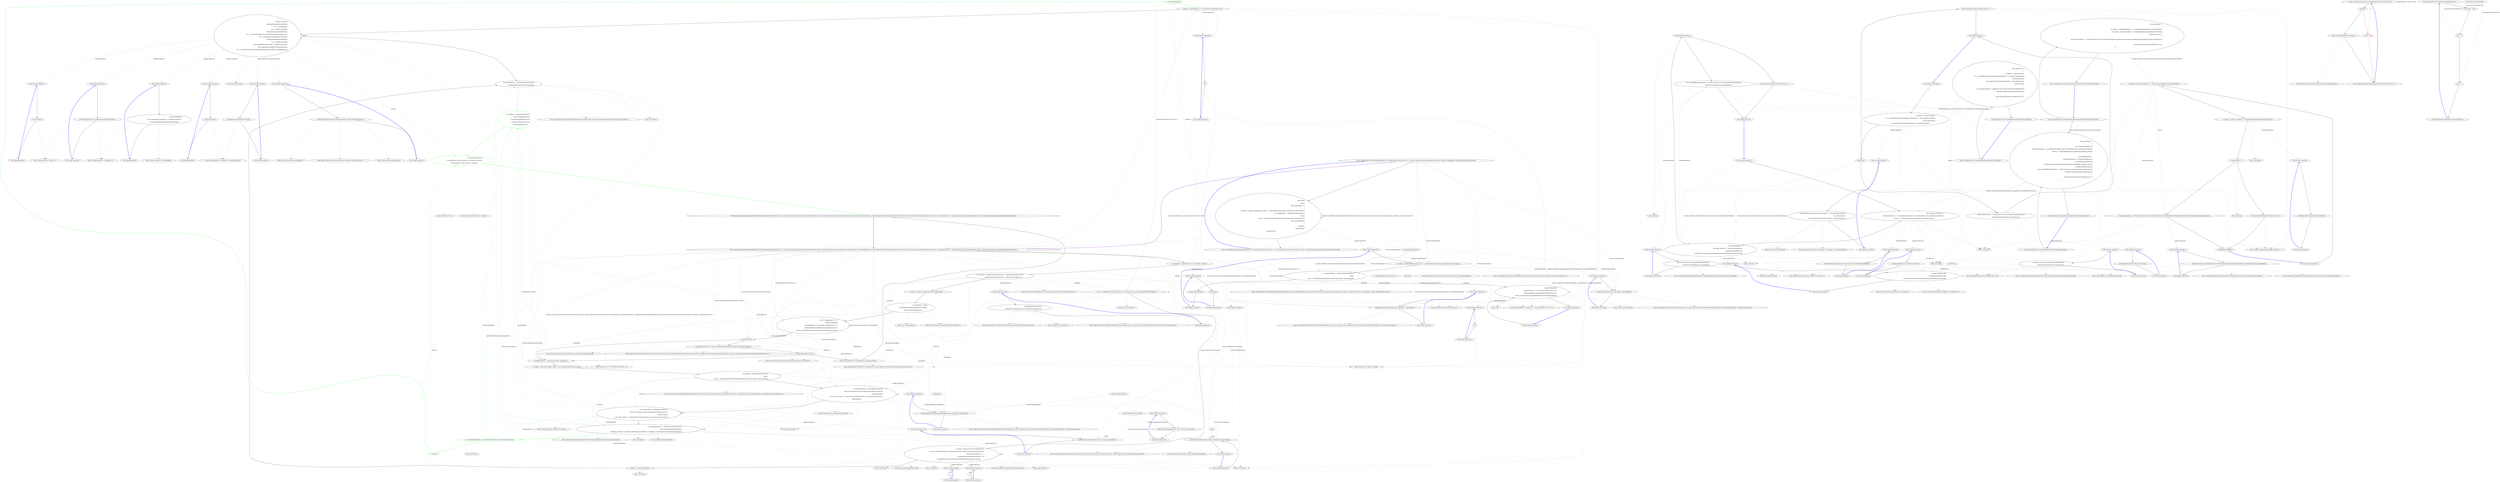 digraph  {
d36 [cluster="CommandLine.Core.InstanceBuilder.Build<T>(CSharpx.Maybe<System.Func<T>>, System.Func<System.Collections.Generic.IEnumerable<string>, System.Collections.Generic.IEnumerable<CommandLine.Core.OptionSpecification>, RailwaySharp.ErrorHandling.Result<System.Collections.Generic.IEnumerable<CommandLine.Core.Token>, CommandLine.Error>>, System.Collections.Generic.IEnumerable<string>, System.StringComparer, System.Globalization.CultureInfo)", color=green, community=0, label="0: typeInfo.IsMutable()", span="95-95"];
d19 [cluster="CommandLine.Core.InstanceBuilder.Build<T>(CSharpx.Maybe<System.Func<T>>, System.Func<System.Collections.Generic.IEnumerable<string>, System.Collections.Generic.IEnumerable<CommandLine.Core.OptionSpecification>, RailwaySharp.ErrorHandling.Result<System.Collections.Generic.IEnumerable<CommandLine.Core.Token>, CommandLine.Error>>, System.Collections.Generic.IEnumerable<string>, System.StringComparer, System.Globalization.CultureInfo)", label="var typeInfo = factory.Return(f => f().GetType(), typeof(T))", span="43-43"];
d35 [cluster="CommandLine.Core.InstanceBuilder.Build<T>(CSharpx.Maybe<System.Func<T>>, System.Func<System.Collections.Generic.IEnumerable<string>, System.Collections.Generic.IEnumerable<CommandLine.Core.OptionSpecification>, RailwaySharp.ErrorHandling.Result<System.Collections.Generic.IEnumerable<CommandLine.Core.Token>, CommandLine.Error>>, System.Collections.Generic.IEnumerable<string>, System.StringComparer, System.Globalization.CultureInfo)", color=green, community=0, label="2: T instance", span="94-94"];
d37 [cluster="CommandLine.Core.InstanceBuilder.Build<T>(CSharpx.Maybe<System.Func<T>>, System.Func<System.Collections.Generic.IEnumerable<string>, System.Collections.Generic.IEnumerable<CommandLine.Core.OptionSpecification>, RailwaySharp.ErrorHandling.Result<System.Collections.Generic.IEnumerable<CommandLine.Core.Token>, CommandLine.Error>>, System.Collections.Generic.IEnumerable<string>, System.StringComparer, System.Globalization.CultureInfo)", label="instance = factory.Return(f => f(), Activator.CreateInstance<T>())", span="97-97"];
d39 [cluster="CommandLine.Core.InstanceBuilder.Build<T>(CSharpx.Maybe<System.Func<T>>, System.Func<System.Collections.Generic.IEnumerable<string>, System.Collections.Generic.IEnumerable<CommandLine.Core.OptionSpecification>, RailwaySharp.ErrorHandling.Result<System.Collections.Generic.IEnumerable<CommandLine.Core.Token>, CommandLine.Error>>, System.Collections.Generic.IEnumerable<string>, System.StringComparer, System.Globalization.CultureInfo)", label="var ctor = typeInfo.GetConstructor((from sp in specProps select sp.Property.PropertyType).ToArray())", span="113-113"];
d64 [cluster="System.Type.IsMutable()", label="Entry System.Type.IsMutable()", span="115-115"];
d43 [cluster="CommandLine.Core.InstanceBuilder.Build<T>(CSharpx.Maybe<System.Func<T>>, System.Func<System.Collections.Generic.IEnumerable<string>, System.Collections.Generic.IEnumerable<CommandLine.Core.OptionSpecification>, RailwaySharp.ErrorHandling.Result<System.Collections.Generic.IEnumerable<CommandLine.Core.Token>, CommandLine.Error>>, System.Collections.Generic.IEnumerable<string>, System.StringComparer, System.Globalization.CultureInfo)", color=green, community=0, label="1: var allErrors = tokenizerResult.Errors\r\n                .Concat(missingValueErrors)\r\n                .Concat(optionSpecProps.Errors)\r\n                .Concat(valueSpecProps.Errors)\r\n                .Concat(validationErrors)", span="125-129"];
d28 [cluster="CommandLine.Core.InstanceBuilder.Build<T>(CSharpx.Maybe<System.Func<T>>, System.Func<System.Collections.Generic.IEnumerable<string>, System.Collections.Generic.IEnumerable<CommandLine.Core.OptionSpecification>, RailwaySharp.ErrorHandling.Result<System.Collections.Generic.IEnumerable<CommandLine.Core.Token>, CommandLine.Error>>, System.Collections.Generic.IEnumerable<string>, System.StringComparer, System.Globalization.CultureInfo)", label="var tokenizerResult = tokenizer(arguments, optionSpecs)", span="69-69"];
d31 [cluster="CommandLine.Core.InstanceBuilder.Build<T>(CSharpx.Maybe<System.Func<T>>, System.Func<System.Collections.Generic.IEnumerable<string>, System.Collections.Generic.IEnumerable<CommandLine.Core.OptionSpecification>, RailwaySharp.ErrorHandling.Result<System.Collections.Generic.IEnumerable<CommandLine.Core.Token>, CommandLine.Error>>, System.Collections.Generic.IEnumerable<string>, System.StringComparer, System.Globalization.CultureInfo)", label="var optionSpecProps = OptionMapper.MapValues(\r\n                (from pt in specProps where pt.Specification.IsOption() select pt),\r\n                partitions.Options,\r\n                (vals, type, isScalar) => TypeConverter.ChangeType(vals, type, isScalar, parsingCulture),\r\n                nameComparer)", span="77-81"];
d32 [cluster="CommandLine.Core.InstanceBuilder.Build<T>(CSharpx.Maybe<System.Func<T>>, System.Func<System.Collections.Generic.IEnumerable<string>, System.Collections.Generic.IEnumerable<CommandLine.Core.OptionSpecification>, RailwaySharp.ErrorHandling.Result<System.Collections.Generic.IEnumerable<CommandLine.Core.Token>, CommandLine.Error>>, System.Collections.Generic.IEnumerable<string>, System.StringComparer, System.Globalization.CultureInfo)", label="var valueSpecProps = ValueMapper.MapValues(\r\n                (from pt in specProps where pt.Specification.IsValue() select pt),\r\n                    partitions.Values,\r\n                (vals, type, isScalar) => TypeConverter.ChangeType(vals, type, isScalar, parsingCulture))", span="83-86"];
d33 [cluster="CommandLine.Core.InstanceBuilder.Build<T>(CSharpx.Maybe<System.Func<T>>, System.Func<System.Collections.Generic.IEnumerable<string>, System.Collections.Generic.IEnumerable<CommandLine.Core.OptionSpecification>, RailwaySharp.ErrorHandling.Result<System.Collections.Generic.IEnumerable<CommandLine.Core.Token>, CommandLine.Error>>, System.Collections.Generic.IEnumerable<string>, System.StringComparer, System.Globalization.CultureInfo)", label="var missingValueErrors = from token in partitions.Errors\r\n                                     select new MissingValueOptionError(\r\n                                         optionSpecs.Single(o => token.Text.MatchName(o.ShortName, o.LongName, nameComparer)).FromOptionSpecification())", span="88-90"];
d42 [cluster="CommandLine.Core.InstanceBuilder.Build<T>(CSharpx.Maybe<System.Func<T>>, System.Func<System.Collections.Generic.IEnumerable<string>, System.Collections.Generic.IEnumerable<CommandLine.Core.OptionSpecification>, RailwaySharp.ErrorHandling.Result<System.Collections.Generic.IEnumerable<CommandLine.Core.Token>, CommandLine.Error>>, System.Collections.Generic.IEnumerable<string>, System.StringComparer, System.Globalization.CultureInfo)", label="var validationErrors = specPropsWithValue.Validate(\r\n                SpecificationPropertyRules.Lookup(tokens))", span="122-123"];
d44 [cluster="CommandLine.Core.InstanceBuilder.Build<T>(CSharpx.Maybe<System.Func<T>>, System.Func<System.Collections.Generic.IEnumerable<string>, System.Collections.Generic.IEnumerable<CommandLine.Core.OptionSpecification>, RailwaySharp.ErrorHandling.Result<System.Collections.Generic.IEnumerable<CommandLine.Core.Token>, CommandLine.Error>>, System.Collections.Generic.IEnumerable<string>, System.StringComparer, System.Globalization.CultureInfo)", color=green, community=0, label="0: return allErrors.Any()\r\n                ? (ParserResult<T>)new NotParsed<T>(instance, allErrors)\r\n                : (ParserResult<T>)new Parsed<T>(instance);", span="131-133"];
d63 [cluster="Unk.Concat", label="Entry Unk.Concat", span=""];
d34 [cluster="CommandLine.Core.InstanceBuilder.Build<T>(CSharpx.Maybe<System.Func<T>>, System.Func<System.Collections.Generic.IEnumerable<string>, System.Collections.Generic.IEnumerable<CommandLine.Core.OptionSpecification>, RailwaySharp.ErrorHandling.Result<System.Collections.Generic.IEnumerable<CommandLine.Core.Token>, CommandLine.Error>>, System.Collections.Generic.IEnumerable<string>, System.StringComparer, System.Globalization.CultureInfo)", color=green, community=0, label="0: var specPropsWithValue = optionSpecProps.Value.Concat(valueSpecProps.Value)", span="92-92"];
d38 [cluster="CommandLine.Core.InstanceBuilder.Build<T>(CSharpx.Maybe<System.Func<T>>, System.Func<System.Collections.Generic.IEnumerable<string>, System.Collections.Generic.IEnumerable<CommandLine.Core.OptionSpecification>, RailwaySharp.ErrorHandling.Result<System.Collections.Generic.IEnumerable<CommandLine.Core.Token>, CommandLine.Error>>, System.Collections.Generic.IEnumerable<string>, System.StringComparer, System.Globalization.CultureInfo)", label="instance = instance\r\n                    .SetProperties(specPropsWithValue,\r\n                        sp => sp.Value.IsJust(),\r\n                        sp => sp.Value.FromJust())\r\n                    .SetProperties(specPropsWithValue,\r\n                        sp => sp.Value.IsNothing() && sp.Specification.DefaultValue.IsJust(),\r\n                        sp => sp.Specification.DefaultValue.FromJust())\r\n                    .SetProperties(specPropsWithValue,\r\n                        sp => sp.Value.IsNothing()\r\n                            && sp.Specification.TargetType == TargetType.Sequence\r\n                            && sp.Specification.DefaultValue.MatchNothing(),\r\n                        sp => sp.Property.PropertyType.GetGenericArguments().Single().CreateEmptyArray())", span="98-109"];
d40 [cluster="CommandLine.Core.InstanceBuilder.Build<T>(CSharpx.Maybe<System.Func<T>>, System.Func<System.Collections.Generic.IEnumerable<string>, System.Collections.Generic.IEnumerable<CommandLine.Core.OptionSpecification>, RailwaySharp.ErrorHandling.Result<System.Collections.Generic.IEnumerable<CommandLine.Core.Token>, CommandLine.Error>>, System.Collections.Generic.IEnumerable<string>, System.StringComparer, System.Globalization.CultureInfo)", label="var values = (from prms in ctor.GetParameters()\r\n                              join sp in specPropsWithValue on prms.Name.ToLower() equals sp.Property.Name.ToLower()\r\n                              select sp.Value.Return(v => v,\r\n                                    sp.Specification.DefaultValue.Return(d => d,\r\n                                        sp.Specification.ConversionType.CreateDefaultForImmutable()))).ToArray()", span="114-118"];
d41 [cluster="CommandLine.Core.InstanceBuilder.Build<T>(CSharpx.Maybe<System.Func<T>>, System.Func<System.Collections.Generic.IEnumerable<string>, System.Collections.Generic.IEnumerable<CommandLine.Core.OptionSpecification>, RailwaySharp.ErrorHandling.Result<System.Collections.Generic.IEnumerable<CommandLine.Core.Token>, CommandLine.Error>>, System.Collections.Generic.IEnumerable<string>, System.StringComparer, System.Globalization.CultureInfo)", label="instance = (T)ctor.Invoke(values)", span="119-119"];
d45 [cluster="CommandLine.Core.InstanceBuilder.Build<T>(CSharpx.Maybe<System.Func<T>>, System.Func<System.Collections.Generic.IEnumerable<string>, System.Collections.Generic.IEnumerable<CommandLine.Core.OptionSpecification>, RailwaySharp.ErrorHandling.Result<System.Collections.Generic.IEnumerable<CommandLine.Core.Token>, CommandLine.Error>>, System.Collections.Generic.IEnumerable<string>, System.StringComparer, System.Globalization.CultureInfo)", label="Exit CommandLine.Core.InstanceBuilder.Build<T>(CSharpx.Maybe<System.Func<T>>, System.Func<System.Collections.Generic.IEnumerable<string>, System.Collections.Generic.IEnumerable<CommandLine.Core.OptionSpecification>, RailwaySharp.ErrorHandling.Result<System.Collections.Generic.IEnumerable<CommandLine.Core.Token>, CommandLine.Error>>, System.Collections.Generic.IEnumerable<string>, System.StringComparer, System.Globalization.CultureInfo)", span="36-36"];
d77 [cluster="Unk.Any", label="Entry Unk.Any", span=""];
d78 [cluster="NotParsed<T>.cstr", label="Entry NotParsed<T>.cstr", span=""];
d79 [cluster="CommandLine.Parsed<T>.Parsed(T)", label="Entry CommandLine.Parsed<T>.Parsed(T)", span="72-72"];
d3 [cluster="CommandLine.Core.InstanceBuilder.Build<T>(CSharpx.Maybe<System.Func<T>>, System.Func<System.Collections.Generic.IEnumerable<string>, System.Collections.Generic.IEnumerable<CommandLine.Core.OptionSpecification>, RailwaySharp.ErrorHandling.Result<System.Collections.Generic.IEnumerable<CommandLine.Core.Token>, CommandLine.Error>>, System.Collections.Generic.IEnumerable<string>, System.StringComparer, System.Globalization.CultureInfo)", label="Entry CommandLine.Core.InstanceBuilder.Build<T>(CSharpx.Maybe<System.Func<T>>, System.Func<System.Collections.Generic.IEnumerable<string>, System.Collections.Generic.IEnumerable<CommandLine.Core.OptionSpecification>, RailwaySharp.ErrorHandling.Result<System.Collections.Generic.IEnumerable<CommandLine.Core.Token>, CommandLine.Error>>, System.Collections.Generic.IEnumerable<string>, System.StringComparer, System.Globalization.CultureInfo)", span="36-36"];
d20 [cluster="CommandLine.Core.InstanceBuilder.Build<T>(CSharpx.Maybe<System.Func<T>>, System.Func<System.Collections.Generic.IEnumerable<string>, System.Collections.Generic.IEnumerable<CommandLine.Core.OptionSpecification>, RailwaySharp.ErrorHandling.Result<System.Collections.Generic.IEnumerable<CommandLine.Core.Token>, CommandLine.Error>>, System.Collections.Generic.IEnumerable<string>, System.StringComparer, System.Globalization.CultureInfo)", label="var specProps = typeInfo.GetSpecifications(pi => SpecificationProperty.Create(\r\n                    Specification.FromProperty(pi), pi, Maybe.Nothing<object>()))", span="45-46"];
d46 [cluster="CSharpx.Maybe<T1>.Return<T1, T2>(System.Func<T1, T2>, T2)", label="Entry CSharpx.Maybe<T1>.Return<T1, T2>(System.Func<T1, T2>, T2)", span="126-126"];
d80 [cluster="lambda expression", label="Entry lambda expression", span="43-43"];
d65 [cluster="System.Activator.CreateInstance<T>()", label="Entry System.Activator.CreateInstance<T>()", span="0-0"];
d112 [cluster="lambda expression", label="Entry lambda expression", span="97-97"];
d67 [cluster="Unk.ToArray", label="Entry Unk.ToArray", span=""];
d68 [cluster="Unk.GetConstructor", label="Entry Unk.GetConstructor", span=""];
d91 [cluster="lambda expression", label="typeof(T).IsMutable()\r\n                    ? factory.Return(f => f(), Activator.CreateInstance<T>())\r\n                    : ReflectionHelper.CreateDefaultImmutableInstance<T>(\r\n                        (from p in specProps select p.Specification.ConversionType).ToArray())", span="55-58"];
d24 [cluster="CommandLine.Core.InstanceBuilder.Build<T>(CSharpx.Maybe<System.Func<T>>, System.Func<System.Collections.Generic.IEnumerable<string>, System.Collections.Generic.IEnumerable<CommandLine.Core.OptionSpecification>, RailwaySharp.ErrorHandling.Result<System.Collections.Generic.IEnumerable<CommandLine.Core.Token>, CommandLine.Error>>, System.Collections.Generic.IEnumerable<string>, System.StringComparer, System.Globalization.CultureInfo)", label="arguments.Any()", span="60-60"];
d22 [cluster="CommandLine.Core.InstanceBuilder.Build<T>(CSharpx.Maybe<System.Func<T>>, System.Func<System.Collections.Generic.IEnumerable<string>, System.Collections.Generic.IEnumerable<CommandLine.Core.OptionSpecification>, RailwaySharp.ErrorHandling.Result<System.Collections.Generic.IEnumerable<CommandLine.Core.Token>, CommandLine.Error>>, System.Collections.Generic.IEnumerable<string>, System.StringComparer, System.Globalization.CultureInfo)", label="var optionSpecs = specs\r\n                .ThrowingValidate(SpecificationGuards.Lookup)\r\n                .OfType<OptionSpecification>()", span="50-52"];
d26 [cluster="CommandLine.Core.InstanceBuilder.Build<T>(CSharpx.Maybe<System.Func<T>>, System.Func<System.Collections.Generic.IEnumerable<string>, System.Collections.Generic.IEnumerable<CommandLine.Core.OptionSpecification>, RailwaySharp.ErrorHandling.Result<System.Collections.Generic.IEnumerable<CommandLine.Core.Token>, CommandLine.Error>>, System.Collections.Generic.IEnumerable<string>, System.StringComparer, System.Globalization.CultureInfo)", label="preprocessorErrors.Any()", span="63-63"];
d29 [cluster="CommandLine.Core.InstanceBuilder.Build<T>(CSharpx.Maybe<System.Func<T>>, System.Func<System.Collections.Generic.IEnumerable<string>, System.Collections.Generic.IEnumerable<CommandLine.Core.OptionSpecification>, RailwaySharp.ErrorHandling.Result<System.Collections.Generic.IEnumerable<CommandLine.Core.Token>, CommandLine.Error>>, System.Collections.Generic.IEnumerable<string>, System.StringComparer, System.Globalization.CultureInfo)", label="var tokens = ((Ok<IEnumerable<Token>, Error>)tokenizerResult).Value.Success", span="71-71"];
d55 [cluster="System.Func<T1, T2, TResult>.Invoke(T1, T2)", label="Entry System.Func<T1, T2, TResult>.Invoke(T1, T2)", span="0-0"];
d30 [cluster="CommandLine.Core.InstanceBuilder.Build<T>(CSharpx.Maybe<System.Func<T>>, System.Func<System.Collections.Generic.IEnumerable<string>, System.Collections.Generic.IEnumerable<CommandLine.Core.OptionSpecification>, RailwaySharp.ErrorHandling.Result<System.Collections.Generic.IEnumerable<CommandLine.Core.Token>, CommandLine.Error>>, System.Collections.Generic.IEnumerable<string>, System.StringComparer, System.Globalization.CultureInfo)", label="var partitions = TokenPartitioner.Partition(\r\n                tokens,\r\n                name => TypeLookup.FindTypeDescriptorAndSibling(name, optionSpecs, nameComparer))", span="73-75"];
d57 [cluster="CommandLine.Core.Specification.IsOption()", label="Entry CommandLine.Core.Specification.IsOption()", span="10-10"];
d58 [cluster="Unk.MapValues", label="Entry Unk.MapValues", span=""];
d101 [cluster="lambda expression", label="Entry lambda expression", span="80-80"];
d59 [cluster="CommandLine.Core.Specification.IsValue()", label="Entry CommandLine.Core.Specification.IsValue()", span="15-15"];
d105 [cluster="lambda expression", label="Entry lambda expression", span="86-86"];
d60 [cluster="CommandLine.MissingValueOptionError.MissingValueOptionError(CommandLine.NameInfo)", label="Entry CommandLine.MissingValueOptionError.MissingValueOptionError(CommandLine.NameInfo)", span="269-269"];
d61 [cluster="Unk.Single", label="Entry Unk.Single", span=""];
d62 [cluster="Unk.FromOptionSpecification", label="Entry Unk.FromOptionSpecification", span=""];
d108 [cluster="lambda expression", label="Entry lambda expression", span="90-90"];
d109 [cluster="lambda expression", label="token.Text.MatchName(o.ShortName, o.LongName, nameComparer)", span="90-90"];
d75 [cluster="CommandLine.Core.SpecificationPropertyRules.Lookup(System.Collections.Generic.IEnumerable<CommandLine.Core.Token>)", label="Entry CommandLine.Core.SpecificationPropertyRules.Lookup(System.Collections.Generic.IEnumerable<CommandLine.Core.Token>)", span="12-12"];
d76 [cluster="Unk.Validate", label="Entry Unk.Validate", span=""];
d66 [cluster="Unk.SetProperties", label="Entry Unk.SetProperties", span=""];
d115 [cluster="lambda expression", label="Entry lambda expression", span="100-100"];
d119 [cluster="lambda expression", label="Entry lambda expression", span="101-101"];
d123 [cluster="lambda expression", label="Entry lambda expression", span="103-103"];
d127 [cluster="lambda expression", label="Entry lambda expression", span="104-104"];
d130 [cluster="lambda expression", label="Entry lambda expression", span="106-108"];
d134 [cluster="lambda expression", label="Entry lambda expression", span="109-109"];
d69 [cluster="System.Reflection.MethodBase.GetParameters()", label="Entry System.Reflection.MethodBase.GetParameters()", span="0-0"];
d70 [cluster="string.ToLower()", label="Entry string.ToLower()", span="0-0"];
d71 [cluster="Unk.ToLower", label="Entry Unk.ToLower", span=""];
d72 [cluster="Unk.CreateDefaultForImmutable", label="Entry Unk.CreateDefaultForImmutable", span=""];
d73 [cluster="Unk.Return", label="Entry Unk.Return", span=""];
d140 [cluster="lambda expression", label="Entry lambda expression", span="116-116"];
d143 [cluster="lambda expression", label="Entry lambda expression", span="117-117"];
d74 [cluster="Unk.Invoke", label="Entry Unk.Invoke", span=""];
d27 [cluster="CommandLine.Core.InstanceBuilder.Build<T>(CSharpx.Maybe<System.Func<T>>, System.Func<System.Collections.Generic.IEnumerable<string>, System.Collections.Generic.IEnumerable<CommandLine.Core.OptionSpecification>, RailwaySharp.ErrorHandling.Result<System.Collections.Generic.IEnumerable<CommandLine.Core.Token>, CommandLine.Error>>, System.Collections.Generic.IEnumerable<string>, System.StringComparer, System.Globalization.CultureInfo)", label="return new NotParsed<T>(makeDefault(), preprocessorErrors);", span="65-65"];
d0 [cluster="CommandLine.Core.InstanceBuilder.Build<T>(CSharpx.Maybe<System.Func<T>>, System.Collections.Generic.IEnumerable<string>, System.StringComparer, System.Globalization.CultureInfo)", label="Entry CommandLine.Core.InstanceBuilder.Build<T>(CSharpx.Maybe<System.Func<T>>, System.Collections.Generic.IEnumerable<string>, System.StringComparer, System.Globalization.CultureInfo)", span="15-15"];
d1 [cluster="CommandLine.Core.InstanceBuilder.Build<T>(CSharpx.Maybe<System.Func<T>>, System.Collections.Generic.IEnumerable<string>, System.StringComparer, System.Globalization.CultureInfo)", label="return Build(\r\n                factory,\r\n                (args, optionSpecs) =>\r\n                    {\r\n                        var tokens = Tokenizer.Tokenize(args, name => NameLookup.Contains(name, optionSpecs, nameComparer));\r\n                        var explodedTokens = Tokenizer.ExplodeOptionList(\r\n                            tokens,\r\n                            name => NameLookup.HavingSeparator(name, optionSpecs, nameComparer));\r\n                        return explodedTokens;\r\n                    },\r\n                arguments,\r\n                nameComparer,\r\n                parsingCulture);", span="21-33"];
d23 [cluster="CommandLine.Core.InstanceBuilder.Build<T>(CSharpx.Maybe<System.Func<T>>, System.Func<System.Collections.Generic.IEnumerable<string>, System.Collections.Generic.IEnumerable<CommandLine.Core.OptionSpecification>, RailwaySharp.ErrorHandling.Result<System.Collections.Generic.IEnumerable<CommandLine.Core.Token>, CommandLine.Error>>, System.Collections.Generic.IEnumerable<string>, System.StringComparer, System.Globalization.CultureInfo)", label="Func<T> makeDefault = () =>\r\n                typeof(T).IsMutable()\r\n                    ? factory.Return(f => f(), Activator.CreateInstance<T>())\r\n                    : ReflectionHelper.CreateDefaultImmutableInstance<T>(\r\n                        (from p in specProps select p.Specification.ConversionType).ToArray())", span="54-58"];
d25 [cluster="CommandLine.Core.InstanceBuilder.Build<T>(CSharpx.Maybe<System.Func<T>>, System.Func<System.Collections.Generic.IEnumerable<string>, System.Collections.Generic.IEnumerable<CommandLine.Core.OptionSpecification>, RailwaySharp.ErrorHandling.Result<System.Collections.Generic.IEnumerable<CommandLine.Core.Token>, CommandLine.Error>>, System.Collections.Generic.IEnumerable<string>, System.StringComparer, System.Globalization.CultureInfo)", label="var preprocessorErrors = arguments.Preprocess(PreprocessorGuards.Lookup(nameComparer))", span="62-62"];
d98 [cluster="lambda expression", label="TypeLookup.FindTypeDescriptorAndSibling(name, optionSpecs, nameComparer)", span="75-75"];
d102 [cluster="lambda expression", label="TypeConverter.ChangeType(vals, type, isScalar, parsingCulture)", span="80-80"];
d106 [cluster="lambda expression", label="TypeConverter.ChangeType(vals, type, isScalar, parsingCulture)", span="86-86"];
d21 [cluster="CommandLine.Core.InstanceBuilder.Build<T>(CSharpx.Maybe<System.Func<T>>, System.Func<System.Collections.Generic.IEnumerable<string>, System.Collections.Generic.IEnumerable<CommandLine.Core.OptionSpecification>, RailwaySharp.ErrorHandling.Result<System.Collections.Generic.IEnumerable<CommandLine.Core.Token>, CommandLine.Error>>, System.Collections.Generic.IEnumerable<string>, System.StringComparer, System.Globalization.CultureInfo)", label="var specs = from pt in specProps select pt.Specification", span="48-48"];
d47 [cluster="System.Type.GetSpecifications<T>(System.Func<System.Reflection.PropertyInfo, T>)", label="Entry System.Type.GetSpecifications<T>(System.Func<System.Reflection.PropertyInfo, T>)", span="14-14"];
d84 [cluster="lambda expression", label="Entry lambda expression", span="45-46"];
d82 [cluster="lambda expression", label="Exit lambda expression", span="43-43"];
d81 [cluster="lambda expression", label="f().GetType()", span="43-43"];
d114 [cluster="lambda expression", label="Exit lambda expression", span="97-97"];
d113 [cluster="lambda expression", label="f()", span="97-97"];
d148 [label="CSharpx.Maybe<System.Func<T>>", span=""];
d149 [label=specProps, span=""];
d90 [cluster="lambda expression", label="Entry lambda expression", span="54-58"];
d92 [cluster="lambda expression", label="Exit lambda expression", span="54-58"];
d93 [cluster="Unk.>", label="Entry Unk.>", span=""];
d94 [cluster="lambda expression", label="Entry lambda expression", span="56-56"];
d50 [cluster="System.Collections.Generic.IEnumerable<TSource>.Any<TSource>()", label="Entry System.Collections.Generic.IEnumerable<TSource>.Any<TSource>()", span="0-0"];
d48 [cluster="Unk.ThrowingValidate", label="Entry Unk.ThrowingValidate", span=""];
d49 [cluster="System.Collections.IEnumerable.OfType<TResult>()", label="Entry System.Collections.IEnumerable.OfType<TResult>()", span="0-0"];
d56 [cluster="CommandLine.Core.TokenPartitioner.Partition(System.Collections.Generic.IEnumerable<CommandLine.Core.Token>, System.Func<string, CSharpx.Maybe<CommandLine.Core.TypeDescriptor>>)", label="Entry CommandLine.Core.TokenPartitioner.Partition(System.Collections.Generic.IEnumerable<CommandLine.Core.Token>, System.Func<string, CSharpx.Maybe<CommandLine.Core.TypeDescriptor>>)", span="13-13"];
d97 [cluster="lambda expression", label="Entry lambda expression", span="75-75"];
d103 [cluster="lambda expression", label="Exit lambda expression", span="80-80"];
d107 [cluster="lambda expression", label="Exit lambda expression", span="86-86"];
d110 [cluster="lambda expression", label="Exit lambda expression", span="90-90"];
d150 [label="System.StringComparer", span=""];
d153 [label=token, span=""];
d111 [cluster="string.MatchName(string, string, System.StringComparer)", label="Entry string.MatchName(string, string, System.StringComparer)", span="8-8"];
d117 [cluster="lambda expression", label="Exit lambda expression", span="100-100"];
d116 [cluster="lambda expression", label="sp.Value.IsJust()", span="100-100"];
d121 [cluster="lambda expression", label="Exit lambda expression", span="101-101"];
d120 [cluster="lambda expression", label="sp.Value.FromJust()", span="101-101"];
d125 [cluster="lambda expression", label="Exit lambda expression", span="103-103"];
d124 [cluster="lambda expression", label="sp.Value.IsNothing() && sp.Specification.DefaultValue.IsJust()", span="103-103"];
d129 [cluster="lambda expression", label="Exit lambda expression", span="104-104"];
d128 [cluster="lambda expression", label="sp.Specification.DefaultValue.FromJust()", span="104-104"];
d132 [cluster="lambda expression", label="Exit lambda expression", span="106-108"];
d131 [cluster="lambda expression", label="sp.Value.IsNothing()\r\n                            && sp.Specification.TargetType == TargetType.Sequence\r\n                            && sp.Specification.DefaultValue.MatchNothing()", span="106-108"];
d136 [cluster="lambda expression", label="Exit lambda expression", span="109-109"];
d135 [cluster="lambda expression", label="sp.Property.PropertyType.GetGenericArguments().Single().CreateEmptyArray()", span="109-109"];
d142 [cluster="lambda expression", label="Exit lambda expression", span="116-116"];
d141 [cluster="lambda expression", label=v, span="116-116"];
d145 [cluster="lambda expression", label="Exit lambda expression", span="117-117"];
d144 [cluster="lambda expression", label=d, span="117-117"];
d53 [cluster="CommandLine.NotParsed<T>.NotParsed(T, System.Collections.Generic.IEnumerable<CommandLine.Error>)", label="Entry CommandLine.NotParsed<T>.NotParsed(T, System.Collections.Generic.IEnumerable<CommandLine.Error>)", span="142-142"];
d54 [cluster="System.Func<TResult>.Invoke()", label="Entry System.Func<TResult>.Invoke()", span="0-0"];
d2 [cluster="CommandLine.Core.InstanceBuilder.Build<T>(CSharpx.Maybe<System.Func<T>>, System.Collections.Generic.IEnumerable<string>, System.StringComparer, System.Globalization.CultureInfo)", label="Exit CommandLine.Core.InstanceBuilder.Build<T>(CSharpx.Maybe<System.Func<T>>, System.Collections.Generic.IEnumerable<string>, System.StringComparer, System.Globalization.CultureInfo)", span="15-15"];
d5 [cluster="lambda expression", label="var tokens = Tokenizer.Tokenize(args, name => NameLookup.Contains(name, optionSpecs, nameComparer))", span="25-25"];
d12 [cluster="lambda expression", label="NameLookup.Contains(name, optionSpecs, nameComparer)", span="25-25"];
d6 [cluster="lambda expression", label="var explodedTokens = Tokenizer.ExplodeOptionList(\r\n                            tokens,\r\n                            name => NameLookup.HavingSeparator(name, optionSpecs, nameComparer))", span="26-28"];
d16 [cluster="lambda expression", label="NameLookup.HavingSeparator(name, optionSpecs, nameComparer)", span="28-28"];
d4 [cluster="lambda expression", label="Entry lambda expression", span="23-30"];
d51 [cluster="CommandLine.Core.PreprocessorGuards.Lookup(System.StringComparer)", label="Entry CommandLine.Core.PreprocessorGuards.Lookup(System.StringComparer)", span="11-11"];
d52 [cluster="System.Collections.Generic.IEnumerable<string>.Preprocess(System.Collections.Generic.IEnumerable<System.Func<System.Collections.Generic.IEnumerable<string>, System.Collections.Generic.IEnumerable<CommandLine.Error>>>)", label="Entry System.Collections.Generic.IEnumerable<string>.Preprocess(System.Collections.Generic.IEnumerable<System.Func<System.Collections.Generic.IEnumerable<string>, System.Collections.Generic.IEnumerable<CommandLine.Error>>>)", span="11-11"];
d151 [label=optionSpecs, span=""];
d99 [cluster="lambda expression", label="Exit lambda expression", span="75-75"];
d100 [cluster="CommandLine.Core.TypeLookup.FindTypeDescriptorAndSibling(string, System.Collections.Generic.IEnumerable<CommandLine.Core.OptionSpecification>, System.StringComparer)", label="Entry CommandLine.Core.TypeLookup.FindTypeDescriptorAndSibling(string, System.Collections.Generic.IEnumerable<CommandLine.Core.OptionSpecification>, System.StringComparer)", span="23-23"];
d152 [label="System.Globalization.CultureInfo", span=""];
d104 [cluster="CommandLine.Core.TypeConverter.ChangeType(System.Collections.Generic.IEnumerable<string>, System.Type, bool, System.Globalization.CultureInfo)", label="Entry CommandLine.Core.TypeConverter.ChangeType(System.Collections.Generic.IEnumerable<string>, System.Type, bool, System.Globalization.CultureInfo)", span="13-13"];
d86 [cluster="lambda expression", label="Exit lambda expression", span="45-46"];
d85 [cluster="lambda expression", label="SpecificationProperty.Create(\r\n                    Specification.FromProperty(pi), pi, Maybe.Nothing<object>())", span="45-46"];
d83 [cluster="object.GetType()", label="Entry object.GetType()", span="0-0"];
d96 [cluster="lambda expression", label="Exit lambda expression", span="56-56"];
d95 [cluster="lambda expression", label="f()", span="56-56"];
d118 [cluster="CSharpx.Maybe<T>.IsJust<T>()", label="Entry CSharpx.Maybe<T>.IsJust<T>()", span="175-175"];
d122 [cluster="CSharpx.Maybe<T>.FromJust<T>(System.Exception)", label="Entry CSharpx.Maybe<T>.FromJust<T>(System.Exception)", span="160-160"];
d126 [cluster="CSharpx.Maybe<T>.IsNothing<T>()", label="Entry CSharpx.Maybe<T>.IsNothing<T>()", span="170-170"];
d133 [cluster="CSharpx.Maybe<T>.MatchNothing()", label="Entry CSharpx.Maybe<T>.MatchNothing()", span="29-29"];
d137 [cluster="System.Type.GetGenericArguments()", label="Entry System.Type.GetGenericArguments()", span="0-0"];
d138 [cluster="System.Collections.Generic.IEnumerable<TSource>.Single<TSource>()", label="Entry System.Collections.Generic.IEnumerable<TSource>.Single<TSource>()", span="0-0"];
d139 [cluster="System.Type.CreateEmptyArray()", label="Entry System.Type.CreateEmptyArray()", span="101-101"];
d146 [label="System.StringComparer", span=""];
d9 [cluster="CommandLine.Core.Tokenizer.Tokenize(System.Collections.Generic.IEnumerable<string>, System.Func<string, bool>)", label="Entry CommandLine.Core.Tokenizer.Tokenize(System.Collections.Generic.IEnumerable<string>, System.Func<string, bool>)", span="14-14"];
d11 [cluster="lambda expression", label="Entry lambda expression", span="25-25"];
d147 [label="System.Collections.Generic.IEnumerable<CommandLine.Core.OptionSpecification>", span=""];
d13 [cluster="lambda expression", label="Exit lambda expression", span="25-25"];
d14 [cluster="CommandLine.Core.NameLookup.Contains(string, System.Collections.Generic.IEnumerable<CommandLine.Core.OptionSpecification>, System.StringComparer)", label="Entry CommandLine.Core.NameLookup.Contains(string, System.Collections.Generic.IEnumerable<CommandLine.Core.OptionSpecification>, System.StringComparer)", span="11-11"];
d7 [cluster="lambda expression", label="return explodedTokens;", span="29-29"];
d10 [cluster="CommandLine.Core.Tokenizer.ExplodeOptionList(RailwaySharp.ErrorHandling.Result<System.Collections.Generic.IEnumerable<CommandLine.Core.Token>, CommandLine.Error>, System.Func<string, CSharpx.Maybe<char>>)", label="Entry CommandLine.Core.Tokenizer.ExplodeOptionList(RailwaySharp.ErrorHandling.Result<System.Collections.Generic.IEnumerable<CommandLine.Core.Token>, CommandLine.Error>, System.Func<string, CSharpx.Maybe<char>>)", span="47-47"];
d15 [cluster="lambda expression", label="Entry lambda expression", span="28-28"];
d17 [cluster="lambda expression", label="Exit lambda expression", span="28-28"];
d18 [cluster="CommandLine.Core.NameLookup.HavingSeparator(string, System.Collections.Generic.IEnumerable<CommandLine.Core.OptionSpecification>, System.StringComparer)", label="Entry CommandLine.Core.NameLookup.HavingSeparator(string, System.Collections.Generic.IEnumerable<CommandLine.Core.OptionSpecification>, System.StringComparer)", span="16-16"];
d8 [cluster="lambda expression", label="Exit lambda expression", span="23-30"];
d87 [cluster="CommandLine.Core.Specification.FromProperty(System.Reflection.PropertyInfo)", label="Entry CommandLine.Core.Specification.FromProperty(System.Reflection.PropertyInfo)", span="105-105"];
d88 [cluster="CSharpx.Maybe.Nothing<T>()", label="Entry CSharpx.Maybe.Nothing<T>()", span="75-75"];
d89 [cluster="CommandLine.Core.SpecificationProperty.Create(CommandLine.Core.Specification, System.Reflection.PropertyInfo, CSharpx.Maybe<object>)", label="Entry CommandLine.Core.SpecificationProperty.Create(CommandLine.Core.Specification, System.Reflection.PropertyInfo, CSharpx.Maybe<object>)", span="21-21"];
m1_0 [cluster="CommandLine.Infrastructure.PopsicleSetter.Set<T>(bool, ref T, T)", file="OptionMapper.cs", label="Entry CommandLine.Infrastructure.PopsicleSetter.Set<T>(bool, ref T, T)", span="8-8"];
m1_1 [cluster="CommandLine.Infrastructure.PopsicleSetter.Set<T>(bool, ref T, T)", file="OptionMapper.cs", label=consumed, span="10-10"];
m1_3 [cluster="CommandLine.Infrastructure.PopsicleSetter.Set<T>(bool, ref T, T)", color=red, community=0, file="OptionMapper.cs", label="0: field = value", span="15-15"];
m1_2 [cluster="CommandLine.Infrastructure.PopsicleSetter.Set<T>(bool, ref T, T)", file="OptionMapper.cs", label="throw new InvalidOperationException();", span="12-12"];
m1_4 [cluster="CommandLine.Infrastructure.PopsicleSetter.Set<T>(bool, ref T, T)", file="OptionMapper.cs", label="Exit CommandLine.Infrastructure.PopsicleSetter.Set<T>(bool, ref T, T)", span="8-8"];
m1_5 [cluster="System.InvalidOperationException.InvalidOperationException()", file="OptionMapper.cs", label="Entry System.InvalidOperationException.InvalidOperationException()", span="0-0"];
m2_0 [cluster="CommandLine.Core.SpecificationPropertyRules.EnforceMutuallyExclusiveSet()", file="Parser.cs", label="Entry CommandLine.Core.SpecificationPropertyRules.EnforceMutuallyExclusiveSet()", span="18-18"];
m2_1 [cluster="CommandLine.Core.SpecificationPropertyRules.EnforceMutuallyExclusiveSet()", file="Parser.cs", label="return specProps =>\r\n                {\r\n                    var options = specProps.Where(sp => sp.Specification.IsOption() && sp.Value.IsJust());\r\n                    var groups = options.GroupBy(g => ((OptionSpecification)g.Specification).SetName);\r\n                    if (groups.Count() > 1)\r\n                    {\r\n                        return options.Select(s => Maybe.Just<Error>(new MutuallyExclusiveSetError(NameInfo.FromOptionSpecification((OptionSpecification)s.Specification))));\r\n                    }\r\n                    return Enumerable.Empty<Nothing<Error>>();\r\n                };", span="20-29"];
m2_2 [cluster="CommandLine.Core.SpecificationPropertyRules.EnforceMutuallyExclusiveSet()", file="Parser.cs", label="Exit CommandLine.Core.SpecificationPropertyRules.EnforceMutuallyExclusiveSet()", span="18-18"];
m2_19 [cluster="CommandLine.Infrastructure.Maybe<T>.IsJust<T>()", file="Parser.cs", label="Entry CommandLine.Infrastructure.Maybe<T>.IsJust<T>()", span="152-152"];
m2_57 [cluster="CommandLine.Core.SpecificationPropertyRules.EnforceRange()", file="Parser.cs", label="Entry CommandLine.Core.SpecificationPropertyRules.EnforceRange()", span="52-52"];
m2_58 [cluster="CommandLine.Core.SpecificationPropertyRules.EnforceRange()", file="Parser.cs", label="return specProps =>\r\n                {\r\n                    var options = specProps.Where(\r\n                        sp => sp.Specification.ConversionType.ToDescriptor() == DescriptorType.Sequence\r\n                        && sp.Value.IsJust()\r\n                        && ((Array)sp.Value.FromJust()).Length < sp.Specification.Min);\r\n                    if (options.Any())\r\n                    {\r\n                        return options.Select(s => Maybe.Just<Error>(new SequenceOutOfRangeError(\r\n                            NameInfo.FromSpecification(s.Specification))));\r\n                    }\r\n                    return Enumerable.Empty<Nothing<Error>>();\r\n                };", span="54-66"];
m2_59 [cluster="CommandLine.Core.SpecificationPropertyRules.EnforceRange()", file="Parser.cs", label="Exit CommandLine.Core.SpecificationPropertyRules.EnforceRange()", span="52-52"];
m2_55 [cluster="CommandLine.MissingRequiredOptionError.MissingRequiredOptionError(CommandLine.NameInfo)", file="Parser.cs", label="Entry CommandLine.MissingRequiredOptionError.MissingRequiredOptionError(CommandLine.NameInfo)", span="283-283"];
m2_10 [cluster="Unk.Where", file="Parser.cs", label="Entry Unk.Where", span=""];
m2_14 [cluster="System.Linq.Enumerable.Empty<TResult>()", file="Parser.cs", label="Entry System.Linq.Enumerable.Empty<TResult>()", span="0-0"];
m2_56 [cluster="Unk.FromSpecification", file="Parser.cs", label="Entry Unk.FromSpecification", span=""];
m2_70 [cluster="CommandLine.Infrastructure.Maybe<T>.FromJust<T>(System.Exception)", file="Parser.cs", label="Entry CommandLine.Infrastructure.Maybe<T>.FromJust<T>(System.Exception)", span="137-137"];
m2_50 [cluster="CommandLine.Infrastructure.Maybe<T>.IsNothing<T>()", file="Parser.cs", label="Entry CommandLine.Infrastructure.Maybe<T>.IsNothing<T>()", span="147-147"];
m2_74 [cluster="CommandLine.SequenceOutOfRangeError.SequenceOutOfRangeError(CommandLine.NameInfo)", file="Parser.cs", label="Entry CommandLine.SequenceOutOfRangeError.SequenceOutOfRangeError(CommandLine.NameInfo)", span="316-316"];
m2_71 [cluster="lambda expression", file="Parser.cs", label="Entry lambda expression", span="62-63"];
m2_4 [cluster="lambda expression", file="Parser.cs", label="var options = specProps.Where(sp => sp.Specification.IsOption() && sp.Value.IsJust())", span="22-22"];
m2_3 [cluster="lambda expression", file="Parser.cs", label="Entry lambda expression", span="20-29"];
m2_5 [cluster="lambda expression", file="Parser.cs", label="var groups = options.GroupBy(g => ((OptionSpecification)g.Specification).SetName)", span="23-23"];
m2_15 [cluster="lambda expression", file="Parser.cs", label="Entry lambda expression", span="22-22"];
m2_7 [cluster="lambda expression", file="Parser.cs", label="return options.Select(s => Maybe.Just<Error>(new MutuallyExclusiveSetError(NameInfo.FromOptionSpecification((OptionSpecification)s.Specification))));", span="26-26"];
m2_6 [cluster="lambda expression", file="Parser.cs", label="groups.Count() > 1", span="24-24"];
m2_20 [cluster="lambda expression", file="Parser.cs", label="Entry lambda expression", span="23-23"];
m2_8 [cluster="lambda expression", file="Parser.cs", label="return Enumerable.Empty<Nothing<Error>>();", span="28-28"];
m2_9 [cluster="lambda expression", file="Parser.cs", label="Exit lambda expression", span="20-29"];
m2_23 [cluster="lambda expression", file="Parser.cs", label="Entry lambda expression", span="26-26"];
m2_16 [cluster="lambda expression", file="Parser.cs", label="sp.Specification.IsOption() && sp.Value.IsJust()", span="22-22"];
m2_17 [cluster="lambda expression", file="Parser.cs", label="Exit lambda expression", span="22-22"];
m2_21 [cluster="lambda expression", file="Parser.cs", label="((OptionSpecification)g.Specification).SetName", span="23-23"];
m2_22 [cluster="lambda expression", file="Parser.cs", label="Exit lambda expression", span="23-23"];
m2_24 [cluster="lambda expression", file="Parser.cs", label="Maybe.Just<Error>(new MutuallyExclusiveSetError(NameInfo.FromOptionSpecification((OptionSpecification)s.Specification)))", span="26-26"];
m2_25 [cluster="lambda expression", file="Parser.cs", label="Exit lambda expression", span="26-26"];
m2_33 [cluster="lambda expression", file="Parser.cs", label="List<string> setsWithTrue =\r\n                    specProps.Where(sp => sp.Specification.IsOption() && sp.Value.IsJust() && sp.Specification.Required)\r\n                        .Select(x => ((OptionSpecification)x.Specification).SetName).ToList()", span="36-38"];
m2_34 [cluster="lambda expression", file="Parser.cs", label="var requiredButEmpty =\r\n                    specProps.Where(sp => sp.Value.IsNothing() && \r\n                                          sp.Specification.Required &&\r\n                                          !setsWithTrue.Contains(((OptionSpecification)sp.Specification).SetName)).ToList()", span="40-43"];
m2_32 [cluster="lambda expression", file="Parser.cs", label="Entry lambda expression", span="34-49"];
m2_41 [cluster="lambda expression", file="Parser.cs", label="Entry lambda expression", span="37-37"];
m2_44 [cluster="lambda expression", file="Parser.cs", label="Entry lambda expression", span="38-38"];
m2_48 [cluster="lambda expression", file="Parser.cs", label="sp.Value.IsNothing() && \r\n                                          sp.Specification.Required &&\r\n                                          !setsWithTrue.Contains(((OptionSpecification)sp.Specification).SetName)", span="41-43"];
m2_35 [cluster="lambda expression", file="Parser.cs", label="requiredButEmpty.Any()", span="44-44"];
m2_47 [cluster="lambda expression", file="Parser.cs", label="Entry lambda expression", span="41-43"];
m2_36 [cluster="lambda expression", file="Parser.cs", label="return requiredButEmpty.Select(s => Maybe.Just<Error>(new MissingRequiredOptionError(\r\n                            NameInfo.FromSpecification(s.Specification))));", span="45-46"];
m2_37 [cluster="lambda expression", file="Parser.cs", label="return Enumerable.Empty<Nothing<Error>>();", span="48-48"];
m2_38 [cluster="lambda expression", file="Parser.cs", label="Exit lambda expression", span="34-49"];
m2_52 [cluster="lambda expression", file="Parser.cs", label="Entry lambda expression", span="45-46"];
m2_42 [cluster="lambda expression", file="Parser.cs", label="sp.Specification.IsOption() && sp.Value.IsJust() && sp.Specification.Required", span="37-37"];
m2_43 [cluster="lambda expression", file="Parser.cs", label="Exit lambda expression", span="37-37"];
m2_45 [cluster="lambda expression", file="Parser.cs", label="((OptionSpecification)x.Specification).SetName", span="38-38"];
m2_46 [cluster="lambda expression", file="Parser.cs", label="Exit lambda expression", span="38-38"];
m2_49 [cluster="lambda expression", file="Parser.cs", label="Exit lambda expression", span="41-43"];
m2_53 [cluster="lambda expression", file="Parser.cs", label="Maybe.Just<Error>(new MissingRequiredOptionError(\r\n                            NameInfo.FromSpecification(s.Specification)))", span="45-46"];
m2_54 [cluster="lambda expression", file="Parser.cs", label="Exit lambda expression", span="45-46"];
m2_61 [cluster="lambda expression", file="Parser.cs", label="var options = specProps.Where(\r\n                        sp => sp.Specification.ConversionType.ToDescriptor() == DescriptorType.Sequence\r\n                        && sp.Value.IsJust()\r\n                        && ((Array)sp.Value.FromJust()).Length < sp.Specification.Min)", span="56-59"];
m2_60 [cluster="lambda expression", file="Parser.cs", label="Entry lambda expression", span="54-66"];
m2_62 [cluster="lambda expression", file="Parser.cs", label="options.Any()", span="60-60"];
m2_66 [cluster="lambda expression", file="Parser.cs", label="Entry lambda expression", span="57-59"];
m2_63 [cluster="lambda expression", file="Parser.cs", label="return options.Select(s => Maybe.Just<Error>(new SequenceOutOfRangeError(\r\n                            NameInfo.FromSpecification(s.Specification))));", span="62-63"];
m2_64 [cluster="lambda expression", file="Parser.cs", label="return Enumerable.Empty<Nothing<Error>>();", span="65-65"];
m2_65 [cluster="lambda expression", file="Parser.cs", label="Exit lambda expression", span="54-66"];
m2_67 [cluster="lambda expression", file="Parser.cs", label="sp.Specification.ConversionType.ToDescriptor() == DescriptorType.Sequence\r\n                        && sp.Value.IsJust()\r\n                        && ((Array)sp.Value.FromJust()).Length < sp.Specification.Min", span="57-59"];
m2_68 [cluster="lambda expression", file="Parser.cs", label="Exit lambda expression", span="57-59"];
m2_72 [cluster="lambda expression", file="Parser.cs", label="Maybe.Just<Error>(new SequenceOutOfRangeError(\r\n                            NameInfo.FromSpecification(s.Specification)))", span="62-63"];
m2_73 [cluster="lambda expression", file="Parser.cs", label="Exit lambda expression", span="62-63"];
m2_29 [cluster="CommandLine.Core.SpecificationPropertyRules.EnforceRequired()", file="Parser.cs", label="Entry CommandLine.Core.SpecificationPropertyRules.EnforceRequired()", span="32-32"];
m2_30 [cluster="CommandLine.Core.SpecificationPropertyRules.EnforceRequired()", file="Parser.cs", label="return specProps =>\r\n            {\r\n                List<string> setsWithTrue =\r\n                    specProps.Where(sp => sp.Specification.IsOption() && sp.Value.IsJust() && sp.Specification.Required)\r\n                        .Select(x => ((OptionSpecification)x.Specification).SetName).ToList();\r\n                \r\n                var requiredButEmpty =\r\n                    specProps.Where(sp => sp.Value.IsNothing() && \r\n                                          sp.Specification.Required &&\r\n                                          !setsWithTrue.Contains(((OptionSpecification)sp.Specification).SetName)).ToList();\r\n                    if (requiredButEmpty.Any()) {\r\n                        return requiredButEmpty.Select(s => Maybe.Just<Error>(new MissingRequiredOptionError(\r\n                            NameInfo.FromSpecification(s.Specification))));\r\n                    }\r\n                    return Enumerable.Empty<Nothing<Error>>();\r\n                };", span="34-49"];
m2_31 [cluster="CommandLine.Core.SpecificationPropertyRules.EnforceRequired()", file="Parser.cs", label="Exit CommandLine.Core.SpecificationPropertyRules.EnforceRequired()", span="32-32"];
m2_28 [cluster="CommandLine.Infrastructure.Maybe.Just<T>(T)", file="Parser.cs", label="Entry CommandLine.Infrastructure.Maybe.Just<T>(T)", span="71-71"];
m2_13 [cluster="Unk.Select", file="Parser.cs", label="Entry Unk.Select", span=""];
m2_39 [cluster="Unk.ToList", file="Parser.cs", label="Entry Unk.ToList", span=""];
m2_69 [cluster="System.Type.ToDescriptor()", file="Parser.cs", label="Entry System.Type.ToDescriptor()", span="22-22"];
m2_26 [cluster="CommandLine.MutuallyExclusiveSetError.MutuallyExclusiveSetError(CommandLine.NameInfo)", file="Parser.cs", label="Entry CommandLine.MutuallyExclusiveSetError.MutuallyExclusiveSetError(CommandLine.NameInfo)", span="294-294"];
m2_18 [cluster="CommandLine.Core.Specification.IsOption()", file="Parser.cs", label="Entry CommandLine.Core.Specification.IsOption()", span="11-11"];
m2_27 [cluster="CommandLine.NameInfo.FromOptionSpecification(CommandLine.Core.OptionSpecification)", file="Parser.cs", label="Entry CommandLine.NameInfo.FromOptionSpecification(CommandLine.Core.OptionSpecification)", span="60-60"];
m2_11 [cluster="Unk.GroupBy", file="Parser.cs", label="Entry Unk.GroupBy", span=""];
m2_12 [cluster="Unk.Count", file="Parser.cs", label="Entry Unk.Count", span=""];
m2_51 [cluster="System.Collections.Generic.List<T>.Contains(T)", file="Parser.cs", label="Entry System.Collections.Generic.List<T>.Contains(T)", span="0-0"];
m2_75 [file="Parser.cs", label=setsWithTrue, span=""];
m3_0 [cluster="CommandLine.ValueAttribute.ValueAttribute(int)", file="ValueMapper.cs", label="Entry CommandLine.ValueAttribute.ValueAttribute(int)", span="20-20"];
m3_1 [cluster="CommandLine.ValueAttribute.ValueAttribute(int)", file="ValueMapper.cs", label="this.index = index", span="22-22"];
m3_2 [cluster="CommandLine.ValueAttribute.ValueAttribute(int)", file="ValueMapper.cs", label="min = -1", span="23-23"];
m3_3 [cluster="CommandLine.ValueAttribute.ValueAttribute(int)", file="ValueMapper.cs", label="max = -1", span="24-24"];
m3_4 [cluster="CommandLine.ValueAttribute.ValueAttribute(int)", file="ValueMapper.cs", label="Exit CommandLine.ValueAttribute.ValueAttribute(int)", span="20-20"];
m3_5 [file="ValueMapper.cs", label="CommandLine.ValueAttribute", span=""];
d36 -> d37  [color=green, key=0, style=solid];
d36 -> d39  [color=green, key=0, style=solid];
d36 -> d64  [color=green, key=2, style=dotted];
d19 -> d36  [color=green, key=1, label=typeInfo, style=dashed];
d19 -> d20  [key=0, style=solid];
d19 -> d46  [key=2, style=dotted];
d19 -> d80  [color=darkseagreen4, key=1, label="lambda expression", style=dashed];
d19 -> d39  [color=darkseagreen4, key=1, label=typeInfo, style=dashed];
d35 -> d36  [color=green, key=0, style=solid];
d37 -> d38  [key=0, style=solid];
d37 -> d65  [key=2, style=dotted];
d37 -> d46  [key=2, style=dotted];
d37 -> d112  [color=darkseagreen4, key=1, label="lambda expression", style=dashed];
d39 -> d39  [color=darkseagreen4, key=1, label=sp, style=dashed];
d39 -> d40  [key=0, style=solid];
d39 -> d67  [key=2, style=dotted];
d39 -> d68  [key=2, style=dotted];
d39 -> d41  [color=darkseagreen4, key=1, label=ctor, style=dashed];
d43 -> d44  [color=green, key=0, style=solid];
d43 -> d63  [color=green, key=2, style=dotted];
d28 -> d43  [color=green, key=1, label=tokenizerResult, style=dashed];
d28 -> d29  [key=0, style=solid];
d28 -> d55  [key=2, style=dotted];
d31 -> d43  [color=green, key=1, label=optionSpecProps, style=dashed];
d31 -> d34  [color=green, key=1, label=optionSpecProps, style=dashed];
d31 -> d31  [color=darkseagreen4, key=1, label=pt, style=dashed];
d31 -> d32  [key=0, style=solid];
d31 -> d57  [key=2, style=dotted];
d31 -> d58  [key=2, style=dotted];
d31 -> d101  [color=darkseagreen4, key=1, label="lambda expression", style=dashed];
d32 -> d43  [color=green, key=1, label=valueSpecProps, style=dashed];
d32 -> d34  [color=green, key=1, label=valueSpecProps, style=dashed];
d32 -> d32  [color=darkseagreen4, key=1, label=pt, style=dashed];
d32 -> d33  [key=0, style=solid];
d32 -> d59  [key=2, style=dotted];
d32 -> d58  [key=2, style=dotted];
d32 -> d105  [color=darkseagreen4, key=1, label="lambda expression", style=dashed];
d33 -> d43  [color=green, key=1, label=missingValueErrors, style=dashed];
d33 -> d34  [color=green, key=0, style=solid];
d33 -> d33  [color=darkseagreen4, key=1, label=token, style=dashed];
d33 -> d60  [key=2, style=dotted];
d33 -> d61  [key=2, style=dotted];
d33 -> d62  [key=2, style=dotted];
d33 -> d108  [color=darkseagreen4, key=1, label="lambda expression", style=dashed];
d33 -> d109  [color=darkseagreen4, key=1, label=token, style=dashed];
d42 -> d43  [color=green, key=0, style=solid];
d42 -> d75  [key=2, style=dotted];
d42 -> d76  [key=2, style=dotted];
d44 -> d45  [color=green, key=0, style=solid];
d44 -> d77  [color=green, key=2, style=dotted];
d44 -> d78  [color=green, key=2, style=dotted];
d44 -> d79  [color=green, key=2, style=dotted];
d34 -> d35  [color=green, key=0, style=solid];
d34 -> d63  [color=green, key=2, style=dotted];
d34 -> d38  [color=green, key=1, label=specPropsWithValue, style=dashed];
d34 -> d40  [color=green, key=1, label=specPropsWithValue, style=dashed];
d34 -> d42  [color=green, key=1, label=specPropsWithValue, style=dashed];
d38 -> d44  [color=green, key=1, label=instance, style=dashed];
d38 -> d42  [key=0, style=solid];
d38 -> d38  [color=darkseagreen4, key=1, label=instance, style=dashed];
d38 -> d66  [key=2, style=dotted];
d38 -> d115  [color=darkseagreen4, key=1, label="lambda expression", style=dashed];
d38 -> d119  [color=darkseagreen4, key=1, label="lambda expression", style=dashed];
d38 -> d123  [color=darkseagreen4, key=1, label="lambda expression", style=dashed];
d38 -> d127  [color=darkseagreen4, key=1, label="lambda expression", style=dashed];
d38 -> d130  [color=darkseagreen4, key=1, label="lambda expression", style=dashed];
d38 -> d134  [color=darkseagreen4, key=1, label="lambda expression", style=dashed];
d40 -> d40  [color=darkseagreen4, key=1, label=prms, style=dashed];
d40 -> d41  [key=0, style=solid];
d40 -> d69  [key=2, style=dotted];
d40 -> d70  [key=2, style=dotted];
d40 -> d71  [key=2, style=dotted];
d40 -> d72  [key=2, style=dotted];
d40 -> d73  [key=2, style=dotted];
d40 -> d67  [key=2, style=dotted];
d40 -> d140  [color=darkseagreen4, key=1, label="lambda expression", style=dashed];
d40 -> d143  [color=darkseagreen4, key=1, label="lambda expression", style=dashed];
d41 -> d44  [color=green, key=1, label=instance, style=dashed];
d41 -> d42  [key=0, style=solid];
d41 -> d74  [key=2, style=dotted];
d45 -> d3  [color=blue, key=0, style=bold];
d3 -> d19  [key=0, style=solid];
d3 -> d37  [color=darkseagreen4, key=1, label="CSharpx.Maybe<System.Func<T>>", style=dashed];
d3 -> d28  [color=darkseagreen4, key=1, label="System.Func<System.Collections.Generic.IEnumerable<string>, System.Collections.Generic.IEnumerable<CommandLine.Core.OptionSpecification>, RailwaySharp.ErrorHandling.Result<System.Collections.Generic.IEnumerable<CommandLine.Core.Token>, CommandLine.Error>>", style=dashed];
d3 -> d31  [color=darkseagreen4, key=1, label="System.StringComparer", style=dashed];
d3 -> d32  [color=darkseagreen4, key=1, label="System.Globalization.CultureInfo", style=dashed];
d3 -> d33  [color=darkseagreen4, key=1, label="System.StringComparer", style=dashed];
d3 -> d23  [color=darkseagreen4, key=1, label="CSharpx.Maybe<System.Func<T>>", style=dashed];
d3 -> d91  [color=darkseagreen4, key=1, label="CSharpx.Maybe<System.Func<T>>", style=dashed];
d3 -> d24  [color=darkseagreen4, key=1, label="System.Collections.Generic.IEnumerable<string>", style=dashed];
d3 -> d25  [color=darkseagreen4, key=1, label="System.Collections.Generic.IEnumerable<string>", style=dashed];
d3 -> d30  [color=darkseagreen4, key=1, label="System.StringComparer", style=dashed];
d3 -> d98  [color=darkseagreen4, key=1, label="System.StringComparer", style=dashed];
d3 -> d102  [color=darkseagreen4, key=1, label="System.Globalization.CultureInfo", style=dashed];
d3 -> d106  [color=darkseagreen4, key=1, label="System.Globalization.CultureInfo", style=dashed];
d3 -> d109  [color=darkseagreen4, key=1, label="System.StringComparer", style=dashed];
d20 -> d39  [color=darkseagreen4, key=1, label=specProps, style=dashed];
d20 -> d31  [color=darkseagreen4, key=1, label=specProps, style=dashed];
d20 -> d32  [color=darkseagreen4, key=1, label=specProps, style=dashed];
d20 -> d21  [key=0, style=solid];
d20 -> d47  [key=2, style=dotted];
d20 -> d84  [color=darkseagreen4, key=1, label="lambda expression", style=dashed];
d20 -> d23  [color=darkseagreen4, key=1, label=specProps, style=dashed];
d20 -> d91  [color=darkseagreen4, key=1, label=specProps, style=dashed];
d80 -> d81  [key=0, style=solid];
d112 -> d113  [key=0, style=solid];
d91 -> d64  [key=2, style=dotted];
d91 -> d46  [key=2, style=dotted];
d91 -> d65  [key=2, style=dotted];
d91 -> d67  [key=2, style=dotted];
d91 -> d91  [color=darkseagreen4, key=1, label=p, style=dashed];
d91 -> d92  [key=0, style=solid];
d91 -> d93  [key=2, style=dotted];
d91 -> d94  [color=darkseagreen4, key=1, label="lambda expression", style=dashed];
d24 -> d28  [key=0, style=solid];
d24 -> d25  [key=0, style=solid];
d24 -> d50  [key=2, style=dotted];
d22 -> d28  [color=darkseagreen4, key=1, label=optionSpecs, style=dashed];
d22 -> d33  [color=darkseagreen4, key=1, label=optionSpecs, style=dashed];
d22 -> d23  [key=0, style=solid];
d22 -> d48  [key=2, style=dotted];
d22 -> d49  [key=2, style=dotted];
d22 -> d30  [color=darkseagreen4, key=1, label=optionSpecs, style=dashed];
d22 -> d98  [color=darkseagreen4, key=1, label=optionSpecs, style=dashed];
d26 -> d28  [key=0, style=solid];
d26 -> d27  [key=0, style=solid];
d26 -> d50  [key=2, style=dotted];
d29 -> d42  [color=darkseagreen4, key=1, label=tokens, style=dashed];
d29 -> d30  [key=0, style=solid];
d30 -> d31  [key=0, style=solid];
d30 -> d32  [color=darkseagreen4, key=1, label=partitions, style=dashed];
d30 -> d33  [color=darkseagreen4, key=1, label=partitions, style=dashed];
d30 -> d56  [key=2, style=dotted];
d30 -> d97  [color=darkseagreen4, key=1, label="lambda expression", style=dashed];
d101 -> d102  [key=0, style=solid];
d105 -> d106  [key=0, style=solid];
d108 -> d109  [key=0, style=solid];
d109 -> d110  [key=0, style=solid];
d109 -> d111  [key=2, style=dotted];
d115 -> d116  [key=0, style=solid];
d119 -> d120  [key=0, style=solid];
d123 -> d124  [key=0, style=solid];
d127 -> d128  [key=0, style=solid];
d130 -> d131  [key=0, style=solid];
d134 -> d135  [key=0, style=solid];
d140 -> d141  [key=0, style=solid];
d143 -> d144  [key=0, style=solid];
d27 -> d45  [key=0, style=solid];
d27 -> d53  [key=2, style=dotted];
d27 -> d54  [key=2, style=dotted];
d0 -> d3  [color=darkorchid, key=3, label="method methodReturn CommandLine.ParserResult<T> Build", style=bold];
d0 -> d1  [key=0, style=solid];
d0 -> d5  [color=darkseagreen4, key=1, label="System.StringComparer", style=dashed];
d0 -> d12  [color=darkseagreen4, key=1, label="System.StringComparer", style=dashed];
d0 -> d6  [color=darkseagreen4, key=1, label="System.StringComparer", style=dashed];
d0 -> d16  [color=darkseagreen4, key=1, label="System.StringComparer", style=dashed];
d1 -> d3  [key=2, style=dotted];
d1 -> d1  [color=darkorchid, key=3, label="method methodReturn RailwaySharp.ErrorHandling.Result<System.Collections.Generic.IEnumerable<CommandLine.Core.Token>, CommandLine.Error> ", style=bold];
d1 -> d2  [key=0, style=solid];
d1 -> d4  [color=darkseagreen4, key=1, label="lambda expression", style=dashed];
d23 -> d24  [key=0, style=solid];
d23 -> d27  [color=darkseagreen4, key=1, label=makeDefault, style=dashed];
d23 -> d23  [color=darkorchid, key=3, label="Local variable System.Func<T> makeDefault", style=bold];
d25 -> d26  [key=0, style=solid];
d25 -> d27  [color=darkseagreen4, key=1, label=preprocessorErrors, style=dashed];
d25 -> d51  [key=2, style=dotted];
d25 -> d52  [key=2, style=dotted];
d98 -> d99  [key=0, style=solid];
d98 -> d100  [key=2, style=dotted];
d102 -> d103  [key=0, style=solid];
d102 -> d104  [key=2, style=dotted];
d106 -> d107  [key=0, style=solid];
d106 -> d104  [key=2, style=dotted];
d21 -> d22  [key=0, style=solid];
d21 -> d21  [color=darkseagreen4, key=1, label=pt, style=dashed];
d84 -> d85  [key=0, style=solid];
d82 -> d80  [color=blue, key=0, style=bold];
d81 -> d82  [key=0, style=solid];
d81 -> d54  [key=2, style=dotted];
d81 -> d83  [key=2, style=dotted];
d114 -> d112  [color=blue, key=0, style=bold];
d113 -> d114  [key=0, style=solid];
d113 -> d54  [key=2, style=dotted];
d148 -> d91  [color=darkseagreen4, key=1, label="CSharpx.Maybe<System.Func<T>>", style=dashed];
d149 -> d91  [color=darkseagreen4, key=1, label=specProps, style=dashed];
d90 -> d91  [key=0, style=solid];
d92 -> d90  [color=blue, key=0, style=bold];
d94 -> d95  [key=0, style=solid];
d97 -> d98  [key=0, style=solid];
d103 -> d101  [color=blue, key=0, style=bold];
d107 -> d105  [color=blue, key=0, style=bold];
d110 -> d108  [color=blue, key=0, style=bold];
d150 -> d109  [color=darkseagreen4, key=1, label="System.StringComparer", style=dashed];
d150 -> d98  [color=darkseagreen4, key=1, label="System.StringComparer", style=dashed];
d153 -> d109  [color=darkseagreen4, key=1, label=token, style=dashed];
d117 -> d115  [color=blue, key=0, style=bold];
d116 -> d117  [key=0, style=solid];
d116 -> d118  [key=2, style=dotted];
d121 -> d119  [color=blue, key=0, style=bold];
d120 -> d121  [key=0, style=solid];
d120 -> d122  [key=2, style=dotted];
d125 -> d123  [color=blue, key=0, style=bold];
d124 -> d125  [key=0, style=solid];
d124 -> d126  [key=2, style=dotted];
d124 -> d118  [key=2, style=dotted];
d129 -> d127  [color=blue, key=0, style=bold];
d128 -> d129  [key=0, style=solid];
d128 -> d122  [key=2, style=dotted];
d132 -> d130  [color=blue, key=0, style=bold];
d131 -> d132  [key=0, style=solid];
d131 -> d126  [key=2, style=dotted];
d131 -> d133  [key=2, style=dotted];
d136 -> d134  [color=blue, key=0, style=bold];
d135 -> d136  [key=0, style=solid];
d135 -> d137  [key=2, style=dotted];
d135 -> d138  [key=2, style=dotted];
d135 -> d139  [key=2, style=dotted];
d142 -> d140  [color=blue, key=0, style=bold];
d141 -> d142  [key=0, style=solid];
d145 -> d143  [color=blue, key=0, style=bold];
d144 -> d145  [key=0, style=solid];
d2 -> d0  [color=blue, key=0, style=bold];
d5 -> d6  [key=0, style=solid];
d5 -> d9  [key=2, style=dotted];
d5 -> d11  [color=darkseagreen4, key=1, label="lambda expression", style=dashed];
d12 -> d13  [key=0, style=solid];
d12 -> d14  [key=2, style=dotted];
d6 -> d7  [key=0, style=solid];
d6 -> d10  [key=2, style=dotted];
d6 -> d15  [color=darkseagreen4, key=1, label="lambda expression", style=dashed];
d16 -> d17  [key=0, style=solid];
d16 -> d18  [key=2, style=dotted];
d4 -> d5  [key=0, style=solid];
d4 -> d12  [color=darkseagreen4, key=1, label="System.Collections.Generic.IEnumerable<CommandLine.Core.OptionSpecification>", style=dashed];
d4 -> d6  [color=darkseagreen4, key=1, label="System.Collections.Generic.IEnumerable<CommandLine.Core.OptionSpecification>", style=dashed];
d4 -> d16  [color=darkseagreen4, key=1, label="System.Collections.Generic.IEnumerable<CommandLine.Core.OptionSpecification>", style=dashed];
d151 -> d98  [color=darkseagreen4, key=1, label=optionSpecs, style=dashed];
d99 -> d97  [color=blue, key=0, style=bold];
d152 -> d102  [color=darkseagreen4, key=1, label="System.Globalization.CultureInfo", style=dashed];
d152 -> d106  [color=darkseagreen4, key=1, label="System.Globalization.CultureInfo", style=dashed];
d86 -> d84  [color=blue, key=0, style=bold];
d85 -> d86  [key=0, style=solid];
d85 -> d87  [key=2, style=dotted];
d85 -> d88  [key=2, style=dotted];
d85 -> d89  [key=2, style=dotted];
d96 -> d94  [color=blue, key=0, style=bold];
d95 -> d54  [key=2, style=dotted];
d95 -> d96  [key=0, style=solid];
d146 -> d5  [color=darkseagreen4, key=1, label="System.StringComparer", style=dashed];
d146 -> d12  [color=darkseagreen4, key=1, label="System.StringComparer", style=dashed];
d146 -> d6  [color=darkseagreen4, key=1, label="System.StringComparer", style=dashed];
d146 -> d16  [color=darkseagreen4, key=1, label="System.StringComparer", style=dashed];
d11 -> d12  [key=0, style=solid];
d147 -> d12  [color=darkseagreen4, key=1, label="System.Collections.Generic.IEnumerable<CommandLine.Core.OptionSpecification>", style=dashed];
d147 -> d16  [color=darkseagreen4, key=1, label="System.Collections.Generic.IEnumerable<CommandLine.Core.OptionSpecification>", style=dashed];
d13 -> d11  [color=blue, key=0, style=bold];
d7 -> d8  [key=0, style=solid];
d15 -> d16  [key=0, style=solid];
d17 -> d15  [color=blue, key=0, style=bold];
d8 -> d4  [color=blue, key=0, style=bold];
m1_0 -> m1_1  [key=0, style=solid];
m1_0 -> m1_3  [color=red, key=1, label=T, style=dashed];
m1_0 -> m1_0  [color=darkorchid, key=3, label="Parameter variable T field", style=bold];
m1_1 -> m1_2  [key=0, style=solid];
m1_1 -> m1_3  [color=red, key=0, style=solid];
m1_3 -> m1_4  [color=red, key=0, style=solid];
m1_2 -> m1_4  [key=0, style=solid];
m1_2 -> m1_5  [key=2, style=dotted];
m1_4 -> m1_0  [color=blue, key=0, style=bold];
m2_0 -> m2_1  [key=0, style=solid];
m2_0 -> m2_30  [color=darkorchid, key=3, label="Field variable CommandLine.ParserSettings settings", style=bold];
m2_1 -> m2_2  [key=0, style=solid];
m2_1 -> m2_4  [color=darkseagreen4, key=1, label="System.Collections.Generic.IEnumerable<CommandLine.Core.SpecificationProperty>", style=dashed];
m2_2 -> m2_0  [color=blue, key=0, style=bold];
m2_57 -> m2_58  [key=0, style=solid];
m2_58 -> m2_59  [key=0, style=solid];
m2_58 -> m2_61  [color=darkseagreen4, key=1, label="System.Collections.Generic.IEnumerable<CommandLine.Core.SpecificationProperty>", style=dashed];
m2_59 -> m2_57  [color=blue, key=0, style=bold];
m2_71 -> m2_72  [key=0, style=solid];
m2_4 -> m2_5  [key=0, style=solid];
m2_4 -> m2_10  [key=2, style=dotted];
m2_4 -> m2_15  [color=darkseagreen4, key=1, label="lambda expression", style=dashed];
m2_4 -> m2_7  [color=darkseagreen4, key=1, label=options, style=dashed];
m2_3 -> m2_4  [key=0, style=solid];
m2_5 -> m2_6  [key=0, style=solid];
m2_5 -> m2_11  [key=2, style=dotted];
m2_5 -> m2_20  [color=darkseagreen4, key=1, label="lambda expression", style=dashed];
m2_15 -> m2_16  [key=0, style=solid];
m2_7 -> m2_9  [key=0, style=solid];
m2_7 -> m2_13  [key=2, style=dotted];
m2_7 -> m2_23  [color=darkseagreen4, key=1, label="lambda expression", style=dashed];
m2_6 -> m2_7  [key=0, style=solid];
m2_6 -> m2_8  [key=0, style=solid];
m2_6 -> m2_12  [key=2, style=dotted];
m2_20 -> m2_21  [key=0, style=solid];
m2_8 -> m2_9  [key=0, style=solid];
m2_8 -> m2_14  [key=2, style=dotted];
m2_9 -> m2_3  [color=blue, key=0, style=bold];
m2_23 -> m2_24  [key=0, style=solid];
m2_16 -> m2_17  [key=0, style=solid];
m2_16 -> m2_18  [key=2, style=dotted];
m2_16 -> m2_19  [key=2, style=dotted];
m2_17 -> m2_15  [color=blue, key=0, style=bold];
m2_21 -> m2_22  [key=0, style=solid];
m2_22 -> m2_20  [color=blue, key=0, style=bold];
m2_24 -> m2_25  [key=0, style=solid];
m2_24 -> m2_26  [key=2, style=dotted];
m2_24 -> m2_27  [key=2, style=dotted];
m2_24 -> m2_28  [key=2, style=dotted];
m2_25 -> m2_23  [color=blue, key=0, style=bold];
m2_33 -> m2_34  [key=0, style=solid];
m2_33 -> m2_10  [key=2, style=dotted];
m2_33 -> m2_13  [key=2, style=dotted];
m2_33 -> m2_39  [key=2, style=dotted];
m2_33 -> m2_41  [color=darkseagreen4, key=1, label="lambda expression", style=dashed];
m2_33 -> m2_44  [color=darkseagreen4, key=1, label="lambda expression", style=dashed];
m2_33 -> m2_48  [color=darkseagreen4, key=1, label=setsWithTrue, style=dashed];
m2_34 -> m2_35  [key=0, style=solid];
m2_34 -> m2_10  [key=2, style=dotted];
m2_34 -> m2_39  [key=2, style=dotted];
m2_34 -> m2_47  [color=darkseagreen4, key=1, label="lambda expression", style=dashed];
m2_34 -> m2_36  [color=darkseagreen4, key=1, label=requiredButEmpty, style=dashed];
m2_32 -> m2_33  [key=0, style=solid];
m2_32 -> m2_34  [color=darkseagreen4, key=1, label="System.Collections.Generic.IEnumerable<CommandLine.Core.SpecificationProperty>", style=dashed];
m2_41 -> m2_42  [key=0, style=solid];
m2_44 -> m2_45  [key=0, style=solid];
m2_48 -> m2_49  [key=0, style=solid];
m2_48 -> m2_50  [key=2, style=dotted];
m2_48 -> m2_51  [key=2, style=dotted];
m2_35 -> m2_36  [key=0, style=solid];
m2_35 -> m2_37  [key=0, style=solid];
m2_35 -> d77  [key=2, style=dotted];
m2_47 -> m2_48  [key=0, style=solid];
m2_36 -> m2_38  [key=0, style=solid];
m2_36 -> m2_13  [key=2, style=dotted];
m2_36 -> m2_52  [color=darkseagreen4, key=1, label="lambda expression", style=dashed];
m2_37 -> m2_38  [key=0, style=solid];
m2_37 -> m2_14  [key=2, style=dotted];
m2_38 -> m2_32  [color=blue, key=0, style=bold];
m2_52 -> m2_53  [key=0, style=solid];
m2_42 -> m2_43  [key=0, style=solid];
m2_42 -> m2_18  [key=2, style=dotted];
m2_42 -> m2_19  [key=2, style=dotted];
m2_43 -> m2_41  [color=blue, key=0, style=bold];
m2_45 -> m2_46  [key=0, style=solid];
m2_46 -> m2_44  [color=blue, key=0, style=bold];
m2_49 -> m2_47  [color=blue, key=0, style=bold];
m2_53 -> m2_54  [key=0, style=solid];
m2_53 -> m2_55  [key=2, style=dotted];
m2_53 -> m2_56  [key=2, style=dotted];
m2_53 -> m2_28  [key=2, style=dotted];
m2_54 -> m2_52  [color=blue, key=0, style=bold];
m2_61 -> m2_62  [key=0, style=solid];
m2_61 -> m2_10  [key=2, style=dotted];
m2_61 -> m2_66  [color=darkseagreen4, key=1, label="lambda expression", style=dashed];
m2_61 -> m2_63  [color=darkseagreen4, key=1, label=options, style=dashed];
m2_60 -> m2_61  [key=0, style=solid];
m2_62 -> m2_63  [key=0, style=solid];
m2_62 -> m2_64  [key=0, style=solid];
m2_62 -> d77  [key=2, style=dotted];
m2_66 -> m2_67  [key=0, style=solid];
m2_63 -> m2_65  [key=0, style=solid];
m2_63 -> m2_13  [key=2, style=dotted];
m2_63 -> m2_71  [color=darkseagreen4, key=1, label="lambda expression", style=dashed];
m2_64 -> m2_65  [key=0, style=solid];
m2_64 -> m2_14  [key=2, style=dotted];
m2_65 -> m2_60  [color=blue, key=0, style=bold];
m2_67 -> m2_68  [key=0, style=solid];
m2_67 -> m2_69  [key=2, style=dotted];
m2_67 -> m2_19  [key=2, style=dotted];
m2_67 -> m2_70  [key=2, style=dotted];
m2_68 -> m2_66  [color=blue, key=0, style=bold];
m2_72 -> m2_73  [key=0, style=solid];
m2_72 -> m2_74  [key=2, style=dotted];
m2_72 -> m2_56  [key=2, style=dotted];
m2_72 -> m2_28  [key=2, style=dotted];
m2_73 -> m2_71  [color=blue, key=0, style=bold];
m2_29 -> m2_30  [key=0, style=solid];
m2_30 -> m2_31  [key=0, style=solid];
m2_30 -> m2_33  [color=darkseagreen4, key=1, label="System.Collections.Generic.IEnumerable<CommandLine.Core.SpecificationProperty>", style=dashed];
m2_30 -> m2_34  [color=darkseagreen4, key=1, label="System.Collections.Generic.IEnumerable<CommandLine.Core.SpecificationProperty>", style=dashed];
m2_31 -> m2_29  [color=blue, key=0, style=bold];
m2_75 -> m2_48  [color=darkseagreen4, key=1, label=setsWithTrue, style=dashed];
m3_0 -> m3_1  [key=0, style=solid];
m3_1 -> m3_2  [key=0, style=solid];
m3_2 -> m3_3  [key=0, style=solid];
m3_3 -> m3_4  [key=0, style=solid];
m3_4 -> m3_0  [color=blue, key=0, style=bold];
m3_5 -> m3_1  [color=darkseagreen4, key=1, label="CommandLine.ValueAttribute", style=dashed];
m3_5 -> m3_2  [color=darkseagreen4, key=1, label="CommandLine.ValueAttribute", style=dashed];
m3_5 -> m3_3  [color=darkseagreen4, key=1, label="CommandLine.ValueAttribute", style=dashed];
}
